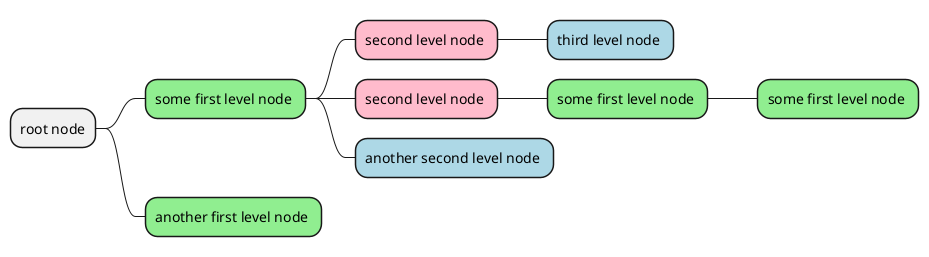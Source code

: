 @startmindmap
<style>
mindmapDiagram {
  .green {
    BackgroundColor lightgreen
  }
  .rose {
    BackgroundColor #FFBBCC
  }
  .your_style_name {
    BackgroundColor lightblue
  }
}
</style>
* root node
 * some first level node <<green>>
  * second level node <<rose>>
   * third level node <<your_style_name>>
  * second level node <<rose>>
   * some first level node <<green>>
    * some first level node <<green>>
  * another second level node <<your_style_name>>
 * another first level node <<green>>
@endmindmap
